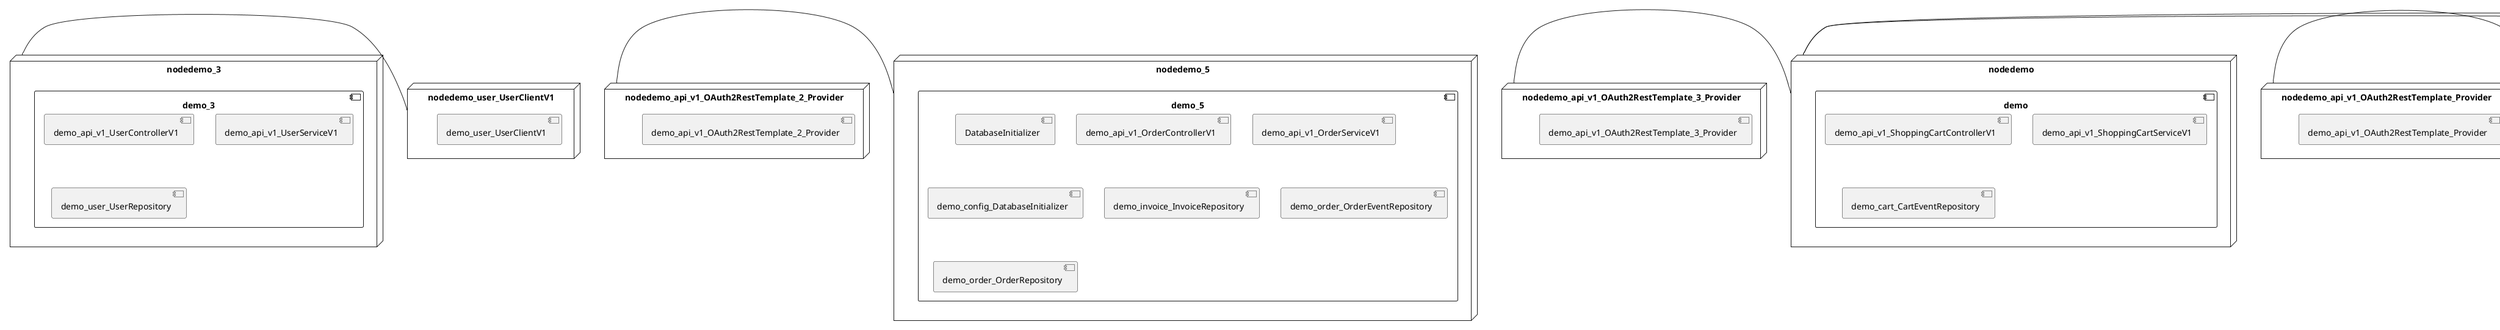 @startuml
skinparam fixCircleLabelOverlapping true
skinparam componentStyle uml2
node nodedemo {
component demo {
[demo_api_v1_ShoppingCartControllerV1] [[kbastani-spring-cloud-event-sourcing-example.system#_edxQUjVCEe-rgp0L1dEwSQ]]
[demo_api_v1_ShoppingCartServiceV1] [[kbastani-spring-cloud-event-sourcing-example.system#_edxQUjVCEe-rgp0L1dEwSQ]]
[demo_cart_CartEventRepository] [[kbastani-spring-cloud-event-sourcing-example.system#_edxQUjVCEe-rgp0L1dEwSQ]]
}
}
node nodedemo_2 {
component demo_2 {
[demo_account_AccountRepository] [[kbastani-spring-cloud-event-sourcing-example.system#_edxQUjVCEe-rgp0L1dEwSQ]]
[demo_api_v1_AccountControllerV1] [[kbastani-spring-cloud-event-sourcing-example.system#_edxQUjVCEe-rgp0L1dEwSQ]]
[demo_api_v1_AccountServiceV1] [[kbastani-spring-cloud-event-sourcing-example.system#_edxQUjVCEe-rgp0L1dEwSQ]]
}
}
node nodedemo_3 {
component demo_3 {
[demo_api_v1_UserControllerV1] [[kbastani-spring-cloud-event-sourcing-example.system#_edxQUjVCEe-rgp0L1dEwSQ]]
[demo_api_v1_UserServiceV1] [[kbastani-spring-cloud-event-sourcing-example.system#_edxQUjVCEe-rgp0L1dEwSQ]]
[demo_user_UserRepository] [[kbastani-spring-cloud-event-sourcing-example.system#_edxQUjVCEe-rgp0L1dEwSQ]]
}
}
node nodedemo_4 {
component demo_4 {
[demo_UserController] [[kbastani-spring-cloud-event-sourcing-example.system#_edxQUjVCEe-rgp0L1dEwSQ]]
[demo_UserRepository] [[kbastani-spring-cloud-event-sourcing-example.system#_edxQUjVCEe-rgp0L1dEwSQ]]
[demo_UserService] [[kbastani-spring-cloud-event-sourcing-example.system#_edxQUjVCEe-rgp0L1dEwSQ]]
[demo_login_UserController] [[kbastani-spring-cloud-event-sourcing-example.system#_edxQUjVCEe-rgp0L1dEwSQ]]
}
}
node nodedemo_5 {
component demo_5 {
[DatabaseInitializer] [[kbastani-spring-cloud-event-sourcing-example.system#_edxQUjVCEe-rgp0L1dEwSQ]]
[demo_api_v1_OrderControllerV1] [[kbastani-spring-cloud-event-sourcing-example.system#_edxQUjVCEe-rgp0L1dEwSQ]]
[demo_api_v1_OrderServiceV1] [[kbastani-spring-cloud-event-sourcing-example.system#_edxQUjVCEe-rgp0L1dEwSQ]]
[demo_config_DatabaseInitializer] [[kbastani-spring-cloud-event-sourcing-example.system#_edxQUjVCEe-rgp0L1dEwSQ]]
[demo_invoice_InvoiceRepository] [[kbastani-spring-cloud-event-sourcing-example.system#_edxQUjVCEe-rgp0L1dEwSQ]]
[demo_order_OrderEventRepository] [[kbastani-spring-cloud-event-sourcing-example.system#_edxQUjVCEe-rgp0L1dEwSQ]]
[demo_order_OrderRepository] [[kbastani-spring-cloud-event-sourcing-example.system#_edxQUjVCEe-rgp0L1dEwSQ]]
}
}
node nodedemo_6 {
component demo_6 {
}
}
node nodedemo_7 {
component demo_7 {
[demo_api_v1_CatalogControllerV1] [[kbastani-spring-cloud-event-sourcing-example.system#_edxQUjVCEe-rgp0L1dEwSQ]]
[demo_api_v1_CatalogServiceV1] [[kbastani-spring-cloud-event-sourcing-example.system#_edxQUjVCEe-rgp0L1dEwSQ]]
[demo_catalog_CatalogInfoRepository] [[kbastani-spring-cloud-event-sourcing-example.system#_edxQUjVCEe-rgp0L1dEwSQ]]
}
}
node nodedemo_v1 {
component demo_v1 {
[demo_v1_InventoryControllerV1] [[kbastani-spring-cloud-event-sourcing-example.system#_edxQUjVCEe-rgp0L1dEwSQ]]
[demo_v1_InventoryServiceV1] [[kbastani-spring-cloud-event-sourcing-example.system#_edxQUjVCEe-rgp0L1dEwSQ]]
}
}
node nodedemo_api_v1_OAuth2RestTemplate_2_Provider {
[demo_api_v1_OAuth2RestTemplate_2_Provider] [[kbastani-spring-cloud-event-sourcing-example.system#_edxQUjVCEe-rgp0L1dEwSQ]]
}
node nodedemo_api_v1_OAuth2RestTemplate_3_Provider {
[demo_api_v1_OAuth2RestTemplate_3_Provider] [[kbastani-spring-cloud-event-sourcing-example.system#_edxQUjVCEe-rgp0L1dEwSQ]]
}
node nodedemo_api_v1_OAuth2RestTemplate_Provider {
[demo_api_v1_OAuth2RestTemplate_Provider] [[kbastani-spring-cloud-event-sourcing-example.system#_edxQUjVCEe-rgp0L1dEwSQ]]
}
node nodedemo_api_v1_RestTemplate_2_Provider {
[demo_api_v1_RestTemplate_2_Provider] [[kbastani-spring-cloud-event-sourcing-example.system#_edxQUjVCEe-rgp0L1dEwSQ]]
}
node nodedemo_api_v1_RestTemplate_Provider {
[demo_api_v1_RestTemplate_Provider] [[kbastani-spring-cloud-event-sourcing-example.system#_edxQUjVCEe-rgp0L1dEwSQ]]
}
node nodedemo_inventory_InventoryRepository_Provider {
[demo_inventory_InventoryRepository_Provider] [[kbastani-spring-cloud-event-sourcing-example.system#_edxQUjVCEe-rgp0L1dEwSQ]]
}
node nodedemo_login_AuthenticationManager_Provider {
[demo_login_AuthenticationManager_Provider] [[kbastani-spring-cloud-event-sourcing-example.system#_edxQUjVCEe-rgp0L1dEwSQ]]
}
node nodedemo_login_ClientDetailsService_Provider {
[demo_login_ClientDetailsService_Provider] [[kbastani-spring-cloud-event-sourcing-example.system#_edxQUjVCEe-rgp0L1dEwSQ]]
}
node nodedemo_login_HttpSessionSecurityContextRepository_Provider {
[demo_login_HttpSessionSecurityContextRepository_Provider] [[kbastani-spring-cloud-event-sourcing-example.system#_edxQUjVCEe-rgp0L1dEwSQ]]
}
node nodedemo_login_LoginController {
[demo_login_LoginController] [[kbastani-spring-cloud-event-sourcing-example.system#_edxQUjVCEe-rgp0L1dEwSQ]]
}
node nodedemo_product_ProductRepository_Provider {
[demo_product_ProductRepository_Provider] [[kbastani-spring-cloud-event-sourcing-example.system#_edxQUjVCEe-rgp0L1dEwSQ]]
}
node nodedemo_user_UserClientV1 {
[demo_user_UserClientV1] [[kbastani-spring-cloud-event-sourcing-example.system#_edxQUjVCEe-rgp0L1dEwSQ]]
}
node nodedemo_v1_Session_Provider {
[demo_v1_Session_Provider] [[kbastani-spring-cloud-event-sourcing-example.system#_edxQUjVCEe-rgp0L1dEwSQ]]
}
[nodedemo_3] - [nodedemo_user_UserClientV1]
[nodedemo_api_v1_OAuth2RestTemplate_2_Provider] - [nodedemo_5]
[nodedemo_api_v1_OAuth2RestTemplate_3_Provider] - [nodedemo]
[nodedemo_api_v1_OAuth2RestTemplate_Provider] - [nodedemo_2]
[nodedemo_api_v1_RestTemplate_2_Provider] - [nodedemo]
[nodedemo_api_v1_RestTemplate_Provider] - [nodedemo]
[nodedemo_inventory_InventoryRepository_Provider] - [nodedemo_v1]
[nodedemo_login_AuthenticationManager_Provider] - [nodedemo_login_LoginController]
[nodedemo_login_ClientDetailsService_Provider] - [nodedemo_login_LoginController]
[nodedemo_login_HttpSessionSecurityContextRepository_Provider] - [nodedemo_login_LoginController]
[nodedemo_product_ProductRepository_Provider] - [nodedemo_v1]
[nodedemo_v1_Session_Provider] - [nodedemo_v1]

@enduml
